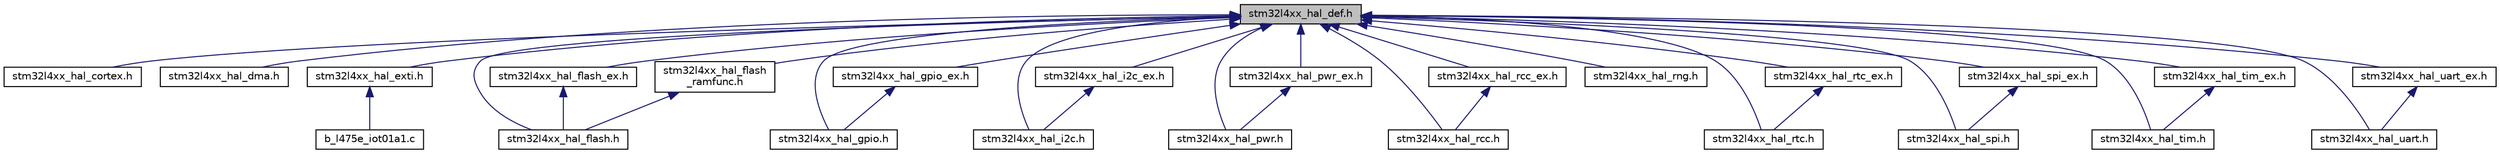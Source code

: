 digraph "stm32l4xx_hal_def.h"
{
 // LATEX_PDF_SIZE
  edge [fontname="Helvetica",fontsize="10",labelfontname="Helvetica",labelfontsize="10"];
  node [fontname="Helvetica",fontsize="10",shape=record];
  Node1 [label="stm32l4xx_hal_def.h",height=0.2,width=0.4,color="black", fillcolor="grey75", style="filled", fontcolor="black",tooltip="This file contains HAL common defines, enumeration, macros and structures definitions."];
  Node1 -> Node2 [dir="back",color="midnightblue",fontsize="10",style="solid",fontname="Helvetica"];
  Node2 [label="stm32l4xx_hal_cortex.h",height=0.2,width=0.4,color="black", fillcolor="white", style="filled",URL="$stm32l4xx__hal__cortex_8h.html",tooltip="Header file of CORTEX HAL module."];
  Node1 -> Node3 [dir="back",color="midnightblue",fontsize="10",style="solid",fontname="Helvetica"];
  Node3 [label="stm32l4xx_hal_dma.h",height=0.2,width=0.4,color="black", fillcolor="white", style="filled",URL="$stm32l4xx__hal__dma_8h.html",tooltip="Header file of DMA HAL module."];
  Node1 -> Node4 [dir="back",color="midnightblue",fontsize="10",style="solid",fontname="Helvetica"];
  Node4 [label="stm32l4xx_hal_exti.h",height=0.2,width=0.4,color="black", fillcolor="white", style="filled",URL="$stm32l4xx__hal__exti_8h.html",tooltip="Header file of EXTI HAL module."];
  Node4 -> Node5 [dir="back",color="midnightblue",fontsize="10",style="solid",fontname="Helvetica"];
  Node5 [label="b_l475e_iot01a1.c",height=0.2,width=0.4,color="black", fillcolor="white", style="filled",URL="$b__l475e__iot01a1_8c.html",tooltip=": Source file for the BSP Common driver"];
  Node1 -> Node6 [dir="back",color="midnightblue",fontsize="10",style="solid",fontname="Helvetica"];
  Node6 [label="stm32l4xx_hal_flash.h",height=0.2,width=0.4,color="black", fillcolor="white", style="filled",URL="$stm32l4xx__hal__flash_8h.html",tooltip="Header file of FLASH HAL module."];
  Node1 -> Node7 [dir="back",color="midnightblue",fontsize="10",style="solid",fontname="Helvetica"];
  Node7 [label="stm32l4xx_hal_flash_ex.h",height=0.2,width=0.4,color="black", fillcolor="white", style="filled",URL="$stm32l4xx__hal__flash__ex_8h.html",tooltip="Header file of FLASH HAL Extended module."];
  Node7 -> Node6 [dir="back",color="midnightblue",fontsize="10",style="solid",fontname="Helvetica"];
  Node1 -> Node8 [dir="back",color="midnightblue",fontsize="10",style="solid",fontname="Helvetica"];
  Node8 [label="stm32l4xx_hal_flash\l_ramfunc.h",height=0.2,width=0.4,color="black", fillcolor="white", style="filled",URL="$stm32l4xx__hal__flash__ramfunc_8h.html",tooltip="Header file of FLASH RAMFUNC driver."];
  Node8 -> Node6 [dir="back",color="midnightblue",fontsize="10",style="solid",fontname="Helvetica"];
  Node1 -> Node9 [dir="back",color="midnightblue",fontsize="10",style="solid",fontname="Helvetica"];
  Node9 [label="stm32l4xx_hal_gpio.h",height=0.2,width=0.4,color="black", fillcolor="white", style="filled",URL="$stm32l4xx__hal__gpio_8h.html",tooltip="Header file of GPIO HAL module."];
  Node1 -> Node10 [dir="back",color="midnightblue",fontsize="10",style="solid",fontname="Helvetica"];
  Node10 [label="stm32l4xx_hal_gpio_ex.h",height=0.2,width=0.4,color="black", fillcolor="white", style="filled",URL="$stm32l4xx__hal__gpio__ex_8h.html",tooltip="Header file of GPIO HAL Extended module."];
  Node10 -> Node9 [dir="back",color="midnightblue",fontsize="10",style="solid",fontname="Helvetica"];
  Node1 -> Node11 [dir="back",color="midnightblue",fontsize="10",style="solid",fontname="Helvetica"];
  Node11 [label="stm32l4xx_hal_i2c.h",height=0.2,width=0.4,color="black", fillcolor="white", style="filled",URL="$stm32l4xx__hal__i2c_8h.html",tooltip="Header file of I2C HAL module."];
  Node1 -> Node12 [dir="back",color="midnightblue",fontsize="10",style="solid",fontname="Helvetica"];
  Node12 [label="stm32l4xx_hal_i2c_ex.h",height=0.2,width=0.4,color="black", fillcolor="white", style="filled",URL="$stm32l4xx__hal__i2c__ex_8h.html",tooltip="Header file of I2C HAL Extended module."];
  Node12 -> Node11 [dir="back",color="midnightblue",fontsize="10",style="solid",fontname="Helvetica"];
  Node1 -> Node13 [dir="back",color="midnightblue",fontsize="10",style="solid",fontname="Helvetica"];
  Node13 [label="stm32l4xx_hal_pwr.h",height=0.2,width=0.4,color="black", fillcolor="white", style="filled",URL="$stm32l4xx__hal__pwr_8h.html",tooltip="Header file of PWR HAL module."];
  Node1 -> Node14 [dir="back",color="midnightblue",fontsize="10",style="solid",fontname="Helvetica"];
  Node14 [label="stm32l4xx_hal_pwr_ex.h",height=0.2,width=0.4,color="black", fillcolor="white", style="filled",URL="$stm32l4xx__hal__pwr__ex_8h.html",tooltip="Header file of PWR HAL Extended module."];
  Node14 -> Node13 [dir="back",color="midnightblue",fontsize="10",style="solid",fontname="Helvetica"];
  Node1 -> Node15 [dir="back",color="midnightblue",fontsize="10",style="solid",fontname="Helvetica"];
  Node15 [label="stm32l4xx_hal_rcc.h",height=0.2,width=0.4,color="black", fillcolor="white", style="filled",URL="$stm32l4xx__hal__rcc_8h.html",tooltip="Header file of RCC HAL module."];
  Node1 -> Node16 [dir="back",color="midnightblue",fontsize="10",style="solid",fontname="Helvetica"];
  Node16 [label="stm32l4xx_hal_rcc_ex.h",height=0.2,width=0.4,color="black", fillcolor="white", style="filled",URL="$stm32l4xx__hal__rcc__ex_8h.html",tooltip="Header file of RCC HAL Extended module."];
  Node16 -> Node15 [dir="back",color="midnightblue",fontsize="10",style="solid",fontname="Helvetica"];
  Node1 -> Node17 [dir="back",color="midnightblue",fontsize="10",style="solid",fontname="Helvetica"];
  Node17 [label="stm32l4xx_hal_rng.h",height=0.2,width=0.4,color="black", fillcolor="white", style="filled",URL="$stm32l4xx__hal__rng_8h.html",tooltip="Header file of RNG HAL module."];
  Node1 -> Node18 [dir="back",color="midnightblue",fontsize="10",style="solid",fontname="Helvetica"];
  Node18 [label="stm32l4xx_hal_rtc.h",height=0.2,width=0.4,color="black", fillcolor="white", style="filled",URL="$stm32l4xx__hal__rtc_8h.html",tooltip="Header file of RTC HAL module."];
  Node1 -> Node19 [dir="back",color="midnightblue",fontsize="10",style="solid",fontname="Helvetica"];
  Node19 [label="stm32l4xx_hal_rtc_ex.h",height=0.2,width=0.4,color="black", fillcolor="white", style="filled",URL="$stm32l4xx__hal__rtc__ex_8h.html",tooltip="Header file of RTC HAL Extended module."];
  Node19 -> Node18 [dir="back",color="midnightblue",fontsize="10",style="solid",fontname="Helvetica"];
  Node1 -> Node20 [dir="back",color="midnightblue",fontsize="10",style="solid",fontname="Helvetica"];
  Node20 [label="stm32l4xx_hal_spi.h",height=0.2,width=0.4,color="black", fillcolor="white", style="filled",URL="$stm32l4xx__hal__spi_8h.html",tooltip="Header file of SPI HAL module."];
  Node1 -> Node21 [dir="back",color="midnightblue",fontsize="10",style="solid",fontname="Helvetica"];
  Node21 [label="stm32l4xx_hal_spi_ex.h",height=0.2,width=0.4,color="black", fillcolor="white", style="filled",URL="$stm32l4xx__hal__spi__ex_8h.html",tooltip="Header file of SPI HAL Extended module."];
  Node21 -> Node20 [dir="back",color="midnightblue",fontsize="10",style="solid",fontname="Helvetica"];
  Node1 -> Node22 [dir="back",color="midnightblue",fontsize="10",style="solid",fontname="Helvetica"];
  Node22 [label="stm32l4xx_hal_tim.h",height=0.2,width=0.4,color="black", fillcolor="white", style="filled",URL="$stm32l4xx__hal__tim_8h.html",tooltip="Header file of TIM HAL module."];
  Node1 -> Node23 [dir="back",color="midnightblue",fontsize="10",style="solid",fontname="Helvetica"];
  Node23 [label="stm32l4xx_hal_tim_ex.h",height=0.2,width=0.4,color="black", fillcolor="white", style="filled",URL="$stm32l4xx__hal__tim__ex_8h.html",tooltip="Header file of TIM HAL Extended module."];
  Node23 -> Node22 [dir="back",color="midnightblue",fontsize="10",style="solid",fontname="Helvetica"];
  Node1 -> Node24 [dir="back",color="midnightblue",fontsize="10",style="solid",fontname="Helvetica"];
  Node24 [label="stm32l4xx_hal_uart.h",height=0.2,width=0.4,color="black", fillcolor="white", style="filled",URL="$stm32l4xx__hal__uart_8h.html",tooltip="Header file of UART HAL module."];
  Node1 -> Node25 [dir="back",color="midnightblue",fontsize="10",style="solid",fontname="Helvetica"];
  Node25 [label="stm32l4xx_hal_uart_ex.h",height=0.2,width=0.4,color="black", fillcolor="white", style="filled",URL="$stm32l4xx__hal__uart__ex_8h.html",tooltip="Header file of UART HAL Extended module."];
  Node25 -> Node24 [dir="back",color="midnightblue",fontsize="10",style="solid",fontname="Helvetica"];
}
